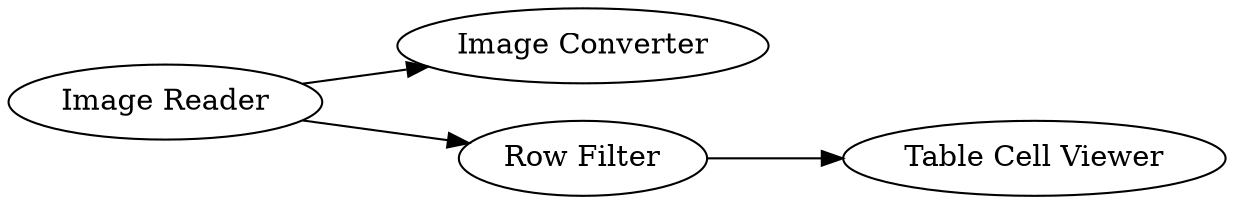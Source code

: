 digraph {
	3 [label="Table Cell Viewer"]
	5 [label="Image Converter"]
	6 [label="Row Filter"]
	7 [label="Image Reader"]
	6 -> 3
	7 -> 6
	7 -> 5
	rankdir=LR
}
